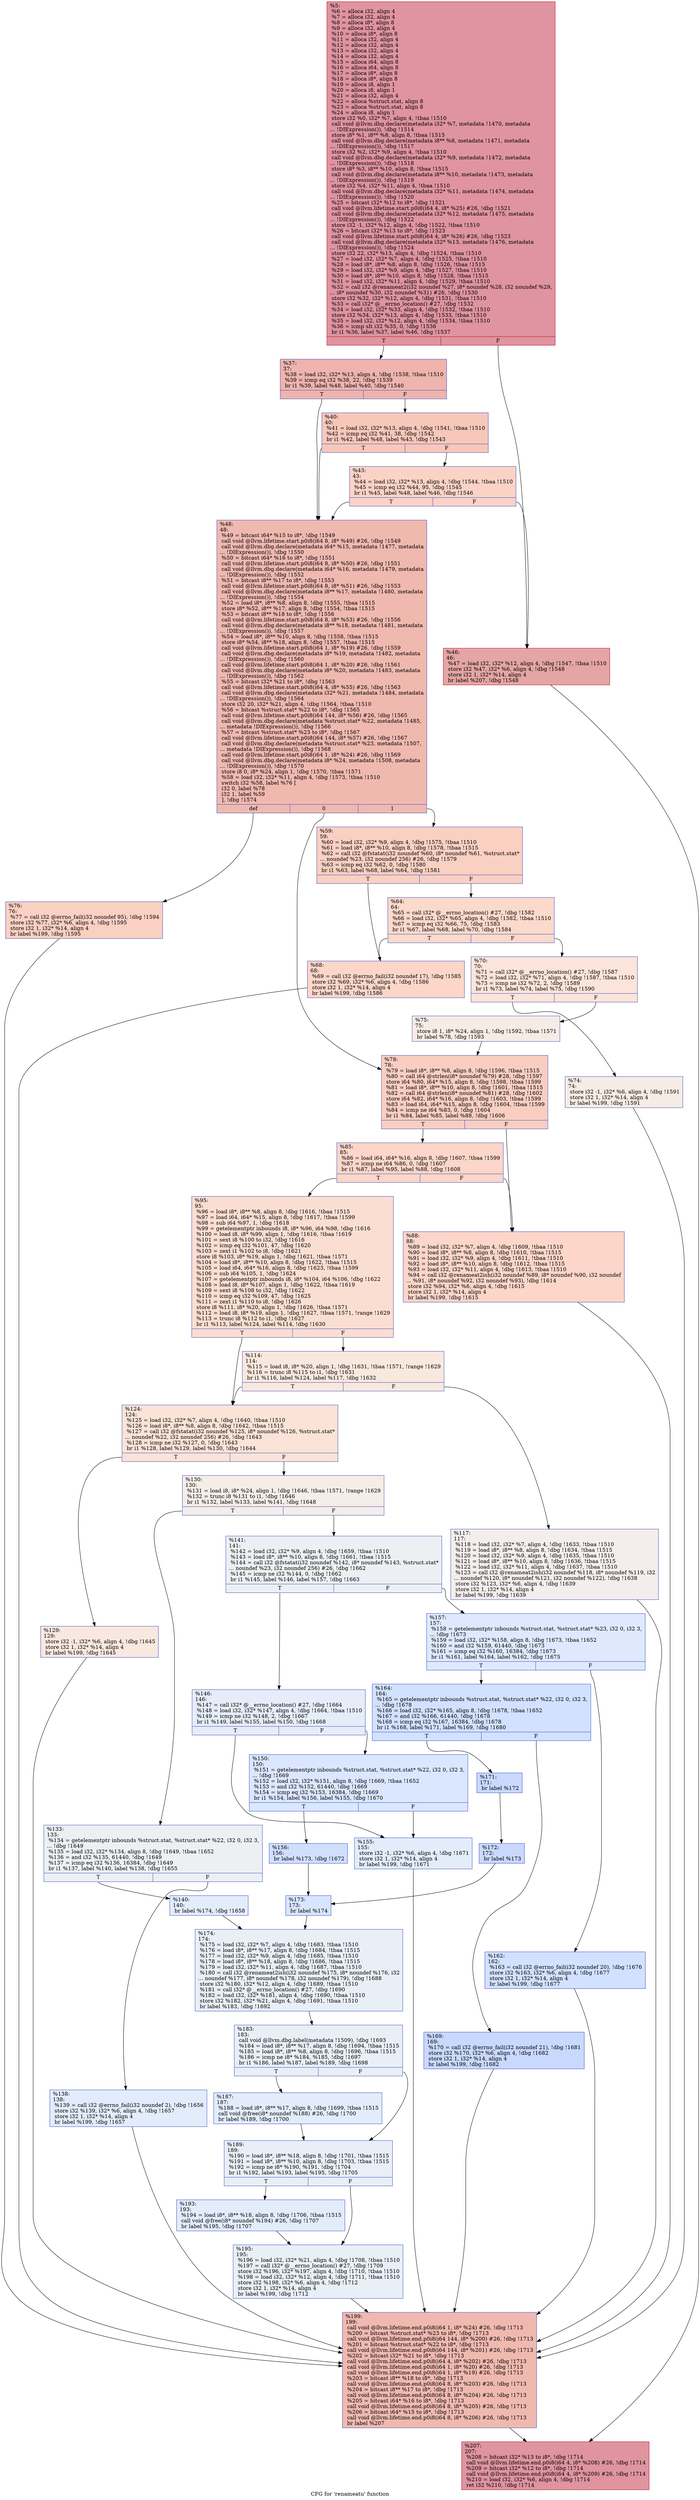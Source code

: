 digraph "CFG for 'renameatu' function" {
	label="CFG for 'renameatu' function";

	Node0x11117e0 [shape=record,color="#b70d28ff", style=filled, fillcolor="#b70d2870",label="{%5:\l  %6 = alloca i32, align 4\l  %7 = alloca i32, align 4\l  %8 = alloca i8*, align 8\l  %9 = alloca i32, align 4\l  %10 = alloca i8*, align 8\l  %11 = alloca i32, align 4\l  %12 = alloca i32, align 4\l  %13 = alloca i32, align 4\l  %14 = alloca i32, align 4\l  %15 = alloca i64, align 8\l  %16 = alloca i64, align 8\l  %17 = alloca i8*, align 8\l  %18 = alloca i8*, align 8\l  %19 = alloca i8, align 1\l  %20 = alloca i8, align 1\l  %21 = alloca i32, align 4\l  %22 = alloca %struct.stat, align 8\l  %23 = alloca %struct.stat, align 8\l  %24 = alloca i8, align 1\l  store i32 %0, i32* %7, align 4, !tbaa !1510\l  call void @llvm.dbg.declare(metadata i32* %7, metadata !1470, metadata\l... !DIExpression()), !dbg !1514\l  store i8* %1, i8** %8, align 8, !tbaa !1515\l  call void @llvm.dbg.declare(metadata i8** %8, metadata !1471, metadata\l... !DIExpression()), !dbg !1517\l  store i32 %2, i32* %9, align 4, !tbaa !1510\l  call void @llvm.dbg.declare(metadata i32* %9, metadata !1472, metadata\l... !DIExpression()), !dbg !1518\l  store i8* %3, i8** %10, align 8, !tbaa !1515\l  call void @llvm.dbg.declare(metadata i8** %10, metadata !1473, metadata\l... !DIExpression()), !dbg !1519\l  store i32 %4, i32* %11, align 4, !tbaa !1510\l  call void @llvm.dbg.declare(metadata i32* %11, metadata !1474, metadata\l... !DIExpression()), !dbg !1520\l  %25 = bitcast i32* %12 to i8*, !dbg !1521\l  call void @llvm.lifetime.start.p0i8(i64 4, i8* %25) #26, !dbg !1521\l  call void @llvm.dbg.declare(metadata i32* %12, metadata !1475, metadata\l... !DIExpression()), !dbg !1522\l  store i32 -1, i32* %12, align 4, !dbg !1522, !tbaa !1510\l  %26 = bitcast i32* %13 to i8*, !dbg !1523\l  call void @llvm.lifetime.start.p0i8(i64 4, i8* %26) #26, !dbg !1523\l  call void @llvm.dbg.declare(metadata i32* %13, metadata !1476, metadata\l... !DIExpression()), !dbg !1524\l  store i32 22, i32* %13, align 4, !dbg !1524, !tbaa !1510\l  %27 = load i32, i32* %7, align 4, !dbg !1525, !tbaa !1510\l  %28 = load i8*, i8** %8, align 8, !dbg !1526, !tbaa !1515\l  %29 = load i32, i32* %9, align 4, !dbg !1527, !tbaa !1510\l  %30 = load i8*, i8** %10, align 8, !dbg !1528, !tbaa !1515\l  %31 = load i32, i32* %11, align 4, !dbg !1529, !tbaa !1510\l  %32 = call i32 @renameat2(i32 noundef %27, i8* noundef %28, i32 noundef %29,\l... i8* noundef %30, i32 noundef %31) #26, !dbg !1530\l  store i32 %32, i32* %12, align 4, !dbg !1531, !tbaa !1510\l  %33 = call i32* @__errno_location() #27, !dbg !1532\l  %34 = load i32, i32* %33, align 4, !dbg !1532, !tbaa !1510\l  store i32 %34, i32* %13, align 4, !dbg !1533, !tbaa !1510\l  %35 = load i32, i32* %12, align 4, !dbg !1534, !tbaa !1510\l  %36 = icmp slt i32 %35, 0, !dbg !1536\l  br i1 %36, label %37, label %46, !dbg !1537\l|{<s0>T|<s1>F}}"];
	Node0x11117e0:s0 -> Node0x1111f00;
	Node0x11117e0:s1 -> Node0x1111ff0;
	Node0x1111f00 [shape=record,color="#3d50c3ff", style=filled, fillcolor="#d8564670",label="{%37:\l37:                                               \l  %38 = load i32, i32* %13, align 4, !dbg !1538, !tbaa !1510\l  %39 = icmp eq i32 %38, 22, !dbg !1539\l  br i1 %39, label %48, label %40, !dbg !1540\l|{<s0>T|<s1>F}}"];
	Node0x1111f00:s0 -> Node0x1112040;
	Node0x1111f00:s1 -> Node0x1111f50;
	Node0x1111f50 [shape=record,color="#3d50c3ff", style=filled, fillcolor="#ec7f6370",label="{%40:\l40:                                               \l  %41 = load i32, i32* %13, align 4, !dbg !1541, !tbaa !1510\l  %42 = icmp eq i32 %41, 38, !dbg !1542\l  br i1 %42, label %48, label %43, !dbg !1543\l|{<s0>T|<s1>F}}"];
	Node0x1111f50:s0 -> Node0x1112040;
	Node0x1111f50:s1 -> Node0x1111fa0;
	Node0x1111fa0 [shape=record,color="#3d50c3ff", style=filled, fillcolor="#f59c7d70",label="{%43:\l43:                                               \l  %44 = load i32, i32* %13, align 4, !dbg !1544, !tbaa !1510\l  %45 = icmp eq i32 %44, 95, !dbg !1545\l  br i1 %45, label %48, label %46, !dbg !1546\l|{<s0>T|<s1>F}}"];
	Node0x1111fa0:s0 -> Node0x1112040;
	Node0x1111fa0:s1 -> Node0x1111ff0;
	Node0x1111ff0 [shape=record,color="#b70d28ff", style=filled, fillcolor="#c5333470",label="{%46:\l46:                                               \l  %47 = load i32, i32* %12, align 4, !dbg !1547, !tbaa !1510\l  store i32 %47, i32* %6, align 4, !dbg !1548\l  store i32 1, i32* %14, align 4\l  br label %207, !dbg !1548\l}"];
	Node0x1111ff0 -> Node0x1112c70;
	Node0x1112040 [shape=record,color="#3d50c3ff", style=filled, fillcolor="#de614d70",label="{%48:\l48:                                               \l  %49 = bitcast i64* %15 to i8*, !dbg !1549\l  call void @llvm.lifetime.start.p0i8(i64 8, i8* %49) #26, !dbg !1549\l  call void @llvm.dbg.declare(metadata i64* %15, metadata !1477, metadata\l... !DIExpression()), !dbg !1550\l  %50 = bitcast i64* %16 to i8*, !dbg !1551\l  call void @llvm.lifetime.start.p0i8(i64 8, i8* %50) #26, !dbg !1551\l  call void @llvm.dbg.declare(metadata i64* %16, metadata !1479, metadata\l... !DIExpression()), !dbg !1552\l  %51 = bitcast i8** %17 to i8*, !dbg !1553\l  call void @llvm.lifetime.start.p0i8(i64 8, i8* %51) #26, !dbg !1553\l  call void @llvm.dbg.declare(metadata i8** %17, metadata !1480, metadata\l... !DIExpression()), !dbg !1554\l  %52 = load i8*, i8** %8, align 8, !dbg !1555, !tbaa !1515\l  store i8* %52, i8** %17, align 8, !dbg !1554, !tbaa !1515\l  %53 = bitcast i8** %18 to i8*, !dbg !1556\l  call void @llvm.lifetime.start.p0i8(i64 8, i8* %53) #26, !dbg !1556\l  call void @llvm.dbg.declare(metadata i8** %18, metadata !1481, metadata\l... !DIExpression()), !dbg !1557\l  %54 = load i8*, i8** %10, align 8, !dbg !1558, !tbaa !1515\l  store i8* %54, i8** %18, align 8, !dbg !1557, !tbaa !1515\l  call void @llvm.lifetime.start.p0i8(i64 1, i8* %19) #26, !dbg !1559\l  call void @llvm.dbg.declare(metadata i8* %19, metadata !1482, metadata\l... !DIExpression()), !dbg !1560\l  call void @llvm.lifetime.start.p0i8(i64 1, i8* %20) #26, !dbg !1561\l  call void @llvm.dbg.declare(metadata i8* %20, metadata !1483, metadata\l... !DIExpression()), !dbg !1562\l  %55 = bitcast i32* %21 to i8*, !dbg !1563\l  call void @llvm.lifetime.start.p0i8(i64 4, i8* %55) #26, !dbg !1563\l  call void @llvm.dbg.declare(metadata i32* %21, metadata !1484, metadata\l... !DIExpression()), !dbg !1564\l  store i32 20, i32* %21, align 4, !dbg !1564, !tbaa !1510\l  %56 = bitcast %struct.stat* %22 to i8*, !dbg !1565\l  call void @llvm.lifetime.start.p0i8(i64 144, i8* %56) #26, !dbg !1565\l  call void @llvm.dbg.declare(metadata %struct.stat* %22, metadata !1485,\l... metadata !DIExpression()), !dbg !1566\l  %57 = bitcast %struct.stat* %23 to i8*, !dbg !1567\l  call void @llvm.lifetime.start.p0i8(i64 144, i8* %57) #26, !dbg !1567\l  call void @llvm.dbg.declare(metadata %struct.stat* %23, metadata !1507,\l... metadata !DIExpression()), !dbg !1568\l  call void @llvm.lifetime.start.p0i8(i64 1, i8* %24) #26, !dbg !1569\l  call void @llvm.dbg.declare(metadata i8* %24, metadata !1508, metadata\l... !DIExpression()), !dbg !1570\l  store i8 0, i8* %24, align 1, !dbg !1570, !tbaa !1571\l  %58 = load i32, i32* %11, align 4, !dbg !1573, !tbaa !1510\l  switch i32 %58, label %76 [\l    i32 0, label %78\l    i32 1, label %59\l  ], !dbg !1574\l|{<s0>def|<s1>0|<s2>1}}"];
	Node0x1112040:s0 -> Node0x1112270;
	Node0x1112040:s1 -> Node0x11122c0;
	Node0x1112040:s2 -> Node0x1112090;
	Node0x1112090 [shape=record,color="#3d50c3ff", style=filled, fillcolor="#f3947570",label="{%59:\l59:                                               \l  %60 = load i32, i32* %9, align 4, !dbg !1575, !tbaa !1510\l  %61 = load i8*, i8** %10, align 8, !dbg !1578, !tbaa !1515\l  %62 = call i32 @fstatat(i32 noundef %60, i8* noundef %61, %struct.stat*\l... noundef %23, i32 noundef 256) #26, !dbg !1579\l  %63 = icmp eq i32 %62, 0, !dbg !1580\l  br i1 %63, label %68, label %64, !dbg !1581\l|{<s0>T|<s1>F}}"];
	Node0x1112090:s0 -> Node0x1112130;
	Node0x1112090:s1 -> Node0x11120e0;
	Node0x11120e0 [shape=record,color="#3d50c3ff", style=filled, fillcolor="#f7a88970",label="{%64:\l64:                                               \l  %65 = call i32* @__errno_location() #27, !dbg !1582\l  %66 = load i32, i32* %65, align 4, !dbg !1582, !tbaa !1510\l  %67 = icmp eq i32 %66, 75, !dbg !1583\l  br i1 %67, label %68, label %70, !dbg !1584\l|{<s0>T|<s1>F}}"];
	Node0x11120e0:s0 -> Node0x1112130;
	Node0x11120e0:s1 -> Node0x1112180;
	Node0x1112130 [shape=record,color="#3d50c3ff", style=filled, fillcolor="#f6a38570",label="{%68:\l68:                                               \l  %69 = call i32 @errno_fail(i32 noundef 17), !dbg !1585\l  store i32 %69, i32* %6, align 4, !dbg !1586\l  store i32 1, i32* %14, align 4\l  br label %199, !dbg !1586\l}"];
	Node0x1112130 -> Node0x1112c20;
	Node0x1112180 [shape=record,color="#3d50c3ff", style=filled, fillcolor="#f5c1a970",label="{%70:\l70:                                               \l  %71 = call i32* @__errno_location() #27, !dbg !1587\l  %72 = load i32, i32* %71, align 4, !dbg !1587, !tbaa !1510\l  %73 = icmp ne i32 %72, 2, !dbg !1589\l  br i1 %73, label %74, label %75, !dbg !1590\l|{<s0>T|<s1>F}}"];
	Node0x1112180:s0 -> Node0x11121d0;
	Node0x1112180:s1 -> Node0x1112220;
	Node0x11121d0 [shape=record,color="#3d50c3ff", style=filled, fillcolor="#ecd3c570",label="{%74:\l74:                                               \l  store i32 -1, i32* %6, align 4, !dbg !1591\l  store i32 1, i32* %14, align 4\l  br label %199, !dbg !1591\l}"];
	Node0x11121d0 -> Node0x1112c20;
	Node0x1112220 [shape=record,color="#3d50c3ff", style=filled, fillcolor="#ecd3c570",label="{%75:\l75:                                               \l  store i8 1, i8* %24, align 1, !dbg !1592, !tbaa !1571\l  br label %78, !dbg !1593\l}"];
	Node0x1112220 -> Node0x11122c0;
	Node0x1112270 [shape=record,color="#3d50c3ff", style=filled, fillcolor="#f3947570",label="{%76:\l76:                                               \l  %77 = call i32 @errno_fail(i32 noundef 95), !dbg !1594\l  store i32 %77, i32* %6, align 4, !dbg !1595\l  store i32 1, i32* %14, align 4\l  br label %199, !dbg !1595\l}"];
	Node0x1112270 -> Node0x1112c20;
	Node0x11122c0 [shape=record,color="#3d50c3ff", style=filled, fillcolor="#f2907270",label="{%78:\l78:                                               \l  %79 = load i8*, i8** %8, align 8, !dbg !1596, !tbaa !1515\l  %80 = call i64 @strlen(i8* noundef %79) #28, !dbg !1597\l  store i64 %80, i64* %15, align 8, !dbg !1598, !tbaa !1599\l  %81 = load i8*, i8** %10, align 8, !dbg !1601, !tbaa !1515\l  %82 = call i64 @strlen(i8* noundef %81) #28, !dbg !1602\l  store i64 %82, i64* %16, align 8, !dbg !1603, !tbaa !1599\l  %83 = load i64, i64* %15, align 8, !dbg !1604, !tbaa !1599\l  %84 = icmp ne i64 %83, 0, !dbg !1604\l  br i1 %84, label %85, label %88, !dbg !1606\l|{<s0>T|<s1>F}}"];
	Node0x11122c0:s0 -> Node0x1112310;
	Node0x11122c0:s1 -> Node0x1112360;
	Node0x1112310 [shape=record,color="#3d50c3ff", style=filled, fillcolor="#f6a38570",label="{%85:\l85:                                               \l  %86 = load i64, i64* %16, align 8, !dbg !1607, !tbaa !1599\l  %87 = icmp ne i64 %86, 0, !dbg !1607\l  br i1 %87, label %95, label %88, !dbg !1608\l|{<s0>T|<s1>F}}"];
	Node0x1112310:s0 -> Node0x11123b0;
	Node0x1112310:s1 -> Node0x1112360;
	Node0x1112360 [shape=record,color="#3d50c3ff", style=filled, fillcolor="#f6a38570",label="{%88:\l88:                                               \l  %89 = load i32, i32* %7, align 4, !dbg !1609, !tbaa !1510\l  %90 = load i8*, i8** %8, align 8, !dbg !1610, !tbaa !1515\l  %91 = load i32, i32* %9, align 4, !dbg !1611, !tbaa !1510\l  %92 = load i8*, i8** %10, align 8, !dbg !1612, !tbaa !1515\l  %93 = load i32, i32* %11, align 4, !dbg !1613, !tbaa !1510\l  %94 = call i32 @renameat2ish(i32 noundef %89, i8* noundef %90, i32 noundef\l... %91, i8* noundef %92, i32 noundef %93), !dbg !1614\l  store i32 %94, i32* %6, align 4, !dbg !1615\l  store i32 1, i32* %14, align 4\l  br label %199, !dbg !1615\l}"];
	Node0x1112360 -> Node0x1112c20;
	Node0x11123b0 [shape=record,color="#3d50c3ff", style=filled, fillcolor="#f7b59970",label="{%95:\l95:                                               \l  %96 = load i8*, i8** %8, align 8, !dbg !1616, !tbaa !1515\l  %97 = load i64, i64* %15, align 8, !dbg !1617, !tbaa !1599\l  %98 = sub i64 %97, 1, !dbg !1618\l  %99 = getelementptr inbounds i8, i8* %96, i64 %98, !dbg !1616\l  %100 = load i8, i8* %99, align 1, !dbg !1616, !tbaa !1619\l  %101 = sext i8 %100 to i32, !dbg !1616\l  %102 = icmp eq i32 %101, 47, !dbg !1620\l  %103 = zext i1 %102 to i8, !dbg !1621\l  store i8 %103, i8* %19, align 1, !dbg !1621, !tbaa !1571\l  %104 = load i8*, i8** %10, align 8, !dbg !1622, !tbaa !1515\l  %105 = load i64, i64* %16, align 8, !dbg !1623, !tbaa !1599\l  %106 = sub i64 %105, 1, !dbg !1624\l  %107 = getelementptr inbounds i8, i8* %104, i64 %106, !dbg !1622\l  %108 = load i8, i8* %107, align 1, !dbg !1622, !tbaa !1619\l  %109 = sext i8 %108 to i32, !dbg !1622\l  %110 = icmp eq i32 %109, 47, !dbg !1625\l  %111 = zext i1 %110 to i8, !dbg !1626\l  store i8 %111, i8* %20, align 1, !dbg !1626, !tbaa !1571\l  %112 = load i8, i8* %19, align 1, !dbg !1627, !tbaa !1571, !range !1629\l  %113 = trunc i8 %112 to i1, !dbg !1627\l  br i1 %113, label %124, label %114, !dbg !1630\l|{<s0>T|<s1>F}}"];
	Node0x11123b0:s0 -> Node0x11124a0;
	Node0x11123b0:s1 -> Node0x1112400;
	Node0x1112400 [shape=record,color="#3d50c3ff", style=filled, fillcolor="#f2cab570",label="{%114:\l114:                                              \l  %115 = load i8, i8* %20, align 1, !dbg !1631, !tbaa !1571, !range !1629\l  %116 = trunc i8 %115 to i1, !dbg !1631\l  br i1 %116, label %124, label %117, !dbg !1632\l|{<s0>T|<s1>F}}"];
	Node0x1112400:s0 -> Node0x11124a0;
	Node0x1112400:s1 -> Node0x1112450;
	Node0x1112450 [shape=record,color="#3d50c3ff", style=filled, fillcolor="#e5d8d170",label="{%117:\l117:                                              \l  %118 = load i32, i32* %7, align 4, !dbg !1633, !tbaa !1510\l  %119 = load i8*, i8** %8, align 8, !dbg !1634, !tbaa !1515\l  %120 = load i32, i32* %9, align 4, !dbg !1635, !tbaa !1510\l  %121 = load i8*, i8** %10, align 8, !dbg !1636, !tbaa !1515\l  %122 = load i32, i32* %11, align 4, !dbg !1637, !tbaa !1510\l  %123 = call i32 @renameat2ish(i32 noundef %118, i8* noundef %119, i32\l... noundef %120, i8* noundef %121, i32 noundef %122), !dbg !1638\l  store i32 %123, i32* %6, align 4, !dbg !1639\l  store i32 1, i32* %14, align 4\l  br label %199, !dbg !1639\l}"];
	Node0x1112450 -> Node0x1112c20;
	Node0x11124a0 [shape=record,color="#3d50c3ff", style=filled, fillcolor="#f6bfa670",label="{%124:\l124:                                              \l  %125 = load i32, i32* %7, align 4, !dbg !1640, !tbaa !1510\l  %126 = load i8*, i8** %8, align 8, !dbg !1642, !tbaa !1515\l  %127 = call i32 @fstatat(i32 noundef %125, i8* noundef %126, %struct.stat*\l... noundef %22, i32 noundef 256) #26, !dbg !1643\l  %128 = icmp ne i32 %127, 0, !dbg !1643\l  br i1 %128, label %129, label %130, !dbg !1644\l|{<s0>T|<s1>F}}"];
	Node0x11124a0:s0 -> Node0x11124f0;
	Node0x11124a0:s1 -> Node0x1112540;
	Node0x11124f0 [shape=record,color="#3d50c3ff", style=filled, fillcolor="#f1ccb870",label="{%129:\l129:                                              \l  store i32 -1, i32* %6, align 4, !dbg !1645\l  store i32 1, i32* %14, align 4\l  br label %199, !dbg !1645\l}"];
	Node0x11124f0 -> Node0x1112c20;
	Node0x1112540 [shape=record,color="#3d50c3ff", style=filled, fillcolor="#e8d6cc70",label="{%130:\l130:                                              \l  %131 = load i8, i8* %24, align 1, !dbg !1646, !tbaa !1571, !range !1629\l  %132 = trunc i8 %131 to i1, !dbg !1646\l  br i1 %132, label %133, label %141, !dbg !1648\l|{<s0>T|<s1>F}}"];
	Node0x1112540:s0 -> Node0x1112590;
	Node0x1112540:s1 -> Node0x1112680;
	Node0x1112590 [shape=record,color="#3d50c3ff", style=filled, fillcolor="#d6dce470",label="{%133:\l133:                                              \l  %134 = getelementptr inbounds %struct.stat, %struct.stat* %22, i32 0, i32 3,\l... !dbg !1649\l  %135 = load i32, i32* %134, align 8, !dbg !1649, !tbaa !1652\l  %136 = and i32 %135, 61440, !dbg !1649\l  %137 = icmp eq i32 %136, 16384, !dbg !1649\l  br i1 %137, label %140, label %138, !dbg !1655\l|{<s0>T|<s1>F}}"];
	Node0x1112590:s0 -> Node0x1112630;
	Node0x1112590:s1 -> Node0x11125e0;
	Node0x11125e0 [shape=record,color="#3d50c3ff", style=filled, fillcolor="#bfd3f670",label="{%138:\l138:                                              \l  %139 = call i32 @errno_fail(i32 noundef 2), !dbg !1656\l  store i32 %139, i32* %6, align 4, !dbg !1657\l  store i32 1, i32* %14, align 4\l  br label %199, !dbg !1657\l}"];
	Node0x11125e0 -> Node0x1112c20;
	Node0x1112630 [shape=record,color="#3d50c3ff", style=filled, fillcolor="#bfd3f670",label="{%140:\l140:                                              \l  br label %174, !dbg !1658\l}"];
	Node0x1112630 -> Node0x1112a40;
	Node0x1112680 [shape=record,color="#3d50c3ff", style=filled, fillcolor="#d6dce470",label="{%141:\l141:                                              \l  %142 = load i32, i32* %9, align 4, !dbg !1659, !tbaa !1510\l  %143 = load i8*, i8** %10, align 8, !dbg !1661, !tbaa !1515\l  %144 = call i32 @fstatat(i32 noundef %142, i8* noundef %143, %struct.stat*\l... noundef %23, i32 noundef 256) #26, !dbg !1662\l  %145 = icmp ne i32 %144, 0, !dbg !1662\l  br i1 %145, label %146, label %157, !dbg !1663\l|{<s0>T|<s1>F}}"];
	Node0x1112680:s0 -> Node0x11126d0;
	Node0x1112680:s1 -> Node0x1112810;
	Node0x11126d0 [shape=record,color="#3d50c3ff", style=filled, fillcolor="#c7d7f070",label="{%146:\l146:                                              \l  %147 = call i32* @__errno_location() #27, !dbg !1664\l  %148 = load i32, i32* %147, align 4, !dbg !1664, !tbaa !1510\l  %149 = icmp ne i32 %148, 2, !dbg !1667\l  br i1 %149, label %155, label %150, !dbg !1668\l|{<s0>T|<s1>F}}"];
	Node0x11126d0:s0 -> Node0x1112770;
	Node0x11126d0:s1 -> Node0x1112720;
	Node0x1112720 [shape=record,color="#3d50c3ff", style=filled, fillcolor="#aec9fc70",label="{%150:\l150:                                              \l  %151 = getelementptr inbounds %struct.stat, %struct.stat* %22, i32 0, i32 3,\l... !dbg !1669\l  %152 = load i32, i32* %151, align 8, !dbg !1669, !tbaa !1652\l  %153 = and i32 %152, 61440, !dbg !1669\l  %154 = icmp eq i32 %153, 16384, !dbg !1669\l  br i1 %154, label %156, label %155, !dbg !1670\l|{<s0>T|<s1>F}}"];
	Node0x1112720:s0 -> Node0x11127c0;
	Node0x1112720:s1 -> Node0x1112770;
	Node0x1112770 [shape=record,color="#3d50c3ff", style=filled, fillcolor="#bfd3f670",label="{%155:\l155:                                              \l  store i32 -1, i32* %6, align 4, !dbg !1671\l  store i32 1, i32* %14, align 4\l  br label %199, !dbg !1671\l}"];
	Node0x1112770 -> Node0x1112c20;
	Node0x11127c0 [shape=record,color="#3d50c3ff", style=filled, fillcolor="#96b7ff70",label="{%156:\l156:                                              \l  br label %173, !dbg !1672\l}"];
	Node0x11127c0 -> Node0x11129f0;
	Node0x1112810 [shape=record,color="#3d50c3ff", style=filled, fillcolor="#b5cdfa70",label="{%157:\l157:                                              \l  %158 = getelementptr inbounds %struct.stat, %struct.stat* %23, i32 0, i32 3,\l... !dbg !1673\l  %159 = load i32, i32* %158, align 8, !dbg !1673, !tbaa !1652\l  %160 = and i32 %159, 61440, !dbg !1673\l  %161 = icmp eq i32 %160, 16384, !dbg !1673\l  br i1 %161, label %164, label %162, !dbg !1675\l|{<s0>T|<s1>F}}"];
	Node0x1112810:s0 -> Node0x11128b0;
	Node0x1112810:s1 -> Node0x1112860;
	Node0x1112860 [shape=record,color="#3d50c3ff", style=filled, fillcolor="#9abbff70",label="{%162:\l162:                                              \l  %163 = call i32 @errno_fail(i32 noundef 20), !dbg !1676\l  store i32 %163, i32* %6, align 4, !dbg !1677\l  store i32 1, i32* %14, align 4\l  br label %199, !dbg !1677\l}"];
	Node0x1112860 -> Node0x1112c20;
	Node0x11128b0 [shape=record,color="#3d50c3ff", style=filled, fillcolor="#9abbff70",label="{%164:\l164:                                              \l  %165 = getelementptr inbounds %struct.stat, %struct.stat* %22, i32 0, i32 3,\l... !dbg !1678\l  %166 = load i32, i32* %165, align 8, !dbg !1678, !tbaa !1652\l  %167 = and i32 %166, 61440, !dbg !1678\l  %168 = icmp eq i32 %167, 16384, !dbg !1678\l  br i1 %168, label %171, label %169, !dbg !1680\l|{<s0>T|<s1>F}}"];
	Node0x11128b0:s0 -> Node0x1112950;
	Node0x11128b0:s1 -> Node0x1112900;
	Node0x1112900 [shape=record,color="#3d50c3ff", style=filled, fillcolor="#85a8fc70",label="{%169:\l169:                                              \l  %170 = call i32 @errno_fail(i32 noundef 21), !dbg !1681\l  store i32 %170, i32* %6, align 4, !dbg !1682\l  store i32 1, i32* %14, align 4\l  br label %199, !dbg !1682\l}"];
	Node0x1112900 -> Node0x1112c20;
	Node0x1112950 [shape=record,color="#3d50c3ff", style=filled, fillcolor="#85a8fc70",label="{%171:\l171:                                              \l  br label %172\l}"];
	Node0x1112950 -> Node0x11129a0;
	Node0x11129a0 [shape=record,color="#3d50c3ff", style=filled, fillcolor="#85a8fc70",label="{%172:\l172:                                              \l  br label %173\l}"];
	Node0x11129a0 -> Node0x11129f0;
	Node0x11129f0 [shape=record,color="#3d50c3ff", style=filled, fillcolor="#a7c5fe70",label="{%173:\l173:                                              \l  br label %174\l}"];
	Node0x11129f0 -> Node0x1112a40;
	Node0x1112a40 [shape=record,color="#3d50c3ff", style=filled, fillcolor="#cedaeb70",label="{%174:\l174:                                              \l  %175 = load i32, i32* %7, align 4, !dbg !1683, !tbaa !1510\l  %176 = load i8*, i8** %17, align 8, !dbg !1684, !tbaa !1515\l  %177 = load i32, i32* %9, align 4, !dbg !1685, !tbaa !1510\l  %178 = load i8*, i8** %18, align 8, !dbg !1686, !tbaa !1515\l  %179 = load i32, i32* %11, align 4, !dbg !1687, !tbaa !1510\l  %180 = call i32 @renameat2ish(i32 noundef %175, i8* noundef %176, i32\l... noundef %177, i8* noundef %178, i32 noundef %179), !dbg !1688\l  store i32 %180, i32* %12, align 4, !dbg !1689, !tbaa !1510\l  %181 = call i32* @__errno_location() #27, !dbg !1690\l  %182 = load i32, i32* %181, align 4, !dbg !1690, !tbaa !1510\l  store i32 %182, i32* %21, align 4, !dbg !1691, !tbaa !1510\l  br label %183, !dbg !1692\l}"];
	Node0x1112a40 -> Node0x1112a90;
	Node0x1112a90 [shape=record,color="#3d50c3ff", style=filled, fillcolor="#cedaeb70",label="{%183:\l183:                                              \l  call void @llvm.dbg.label(metadata !1509), !dbg !1693\l  %184 = load i8*, i8** %17, align 8, !dbg !1694, !tbaa !1515\l  %185 = load i8*, i8** %8, align 8, !dbg !1696, !tbaa !1515\l  %186 = icmp ne i8* %184, %185, !dbg !1697\l  br i1 %186, label %187, label %189, !dbg !1698\l|{<s0>T|<s1>F}}"];
	Node0x1112a90:s0 -> Node0x1112ae0;
	Node0x1112a90:s1 -> Node0x1112b30;
	Node0x1112ae0 [shape=record,color="#3d50c3ff", style=filled, fillcolor="#bfd3f670",label="{%187:\l187:                                              \l  %188 = load i8*, i8** %17, align 8, !dbg !1699, !tbaa !1515\l  call void @free(i8* noundef %188) #26, !dbg !1700\l  br label %189, !dbg !1700\l}"];
	Node0x1112ae0 -> Node0x1112b30;
	Node0x1112b30 [shape=record,color="#3d50c3ff", style=filled, fillcolor="#cedaeb70",label="{%189:\l189:                                              \l  %190 = load i8*, i8** %18, align 8, !dbg !1701, !tbaa !1515\l  %191 = load i8*, i8** %10, align 8, !dbg !1703, !tbaa !1515\l  %192 = icmp ne i8* %190, %191, !dbg !1704\l  br i1 %192, label %193, label %195, !dbg !1705\l|{<s0>T|<s1>F}}"];
	Node0x1112b30:s0 -> Node0x1112b80;
	Node0x1112b30:s1 -> Node0x1112bd0;
	Node0x1112b80 [shape=record,color="#3d50c3ff", style=filled, fillcolor="#bfd3f670",label="{%193:\l193:                                              \l  %194 = load i8*, i8** %18, align 8, !dbg !1706, !tbaa !1515\l  call void @free(i8* noundef %194) #26, !dbg !1707\l  br label %195, !dbg !1707\l}"];
	Node0x1112b80 -> Node0x1112bd0;
	Node0x1112bd0 [shape=record,color="#3d50c3ff", style=filled, fillcolor="#cedaeb70",label="{%195:\l195:                                              \l  %196 = load i32, i32* %21, align 4, !dbg !1708, !tbaa !1510\l  %197 = call i32* @__errno_location() #27, !dbg !1709\l  store i32 %196, i32* %197, align 4, !dbg !1710, !tbaa !1510\l  %198 = load i32, i32* %12, align 4, !dbg !1711, !tbaa !1510\l  store i32 %198, i32* %6, align 4, !dbg !1712\l  store i32 1, i32* %14, align 4\l  br label %199, !dbg !1712\l}"];
	Node0x1112bd0 -> Node0x1112c20;
	Node0x1112c20 [shape=record,color="#3d50c3ff", style=filled, fillcolor="#de614d70",label="{%199:\l199:                                              \l  call void @llvm.lifetime.end.p0i8(i64 1, i8* %24) #26, !dbg !1713\l  %200 = bitcast %struct.stat* %23 to i8*, !dbg !1713\l  call void @llvm.lifetime.end.p0i8(i64 144, i8* %200) #26, !dbg !1713\l  %201 = bitcast %struct.stat* %22 to i8*, !dbg !1713\l  call void @llvm.lifetime.end.p0i8(i64 144, i8* %201) #26, !dbg !1713\l  %202 = bitcast i32* %21 to i8*, !dbg !1713\l  call void @llvm.lifetime.end.p0i8(i64 4, i8* %202) #26, !dbg !1713\l  call void @llvm.lifetime.end.p0i8(i64 1, i8* %20) #26, !dbg !1713\l  call void @llvm.lifetime.end.p0i8(i64 1, i8* %19) #26, !dbg !1713\l  %203 = bitcast i8** %18 to i8*, !dbg !1713\l  call void @llvm.lifetime.end.p0i8(i64 8, i8* %203) #26, !dbg !1713\l  %204 = bitcast i8** %17 to i8*, !dbg !1713\l  call void @llvm.lifetime.end.p0i8(i64 8, i8* %204) #26, !dbg !1713\l  %205 = bitcast i64* %16 to i8*, !dbg !1713\l  call void @llvm.lifetime.end.p0i8(i64 8, i8* %205) #26, !dbg !1713\l  %206 = bitcast i64* %15 to i8*, !dbg !1713\l  call void @llvm.lifetime.end.p0i8(i64 8, i8* %206) #26, !dbg !1713\l  br label %207\l}"];
	Node0x1112c20 -> Node0x1112c70;
	Node0x1112c70 [shape=record,color="#b70d28ff", style=filled, fillcolor="#b70d2870",label="{%207:\l207:                                              \l  %208 = bitcast i32* %13 to i8*, !dbg !1714\l  call void @llvm.lifetime.end.p0i8(i64 4, i8* %208) #26, !dbg !1714\l  %209 = bitcast i32* %12 to i8*, !dbg !1714\l  call void @llvm.lifetime.end.p0i8(i64 4, i8* %209) #26, !dbg !1714\l  %210 = load i32, i32* %6, align 4, !dbg !1714\l  ret i32 %210, !dbg !1714\l}"];
}
